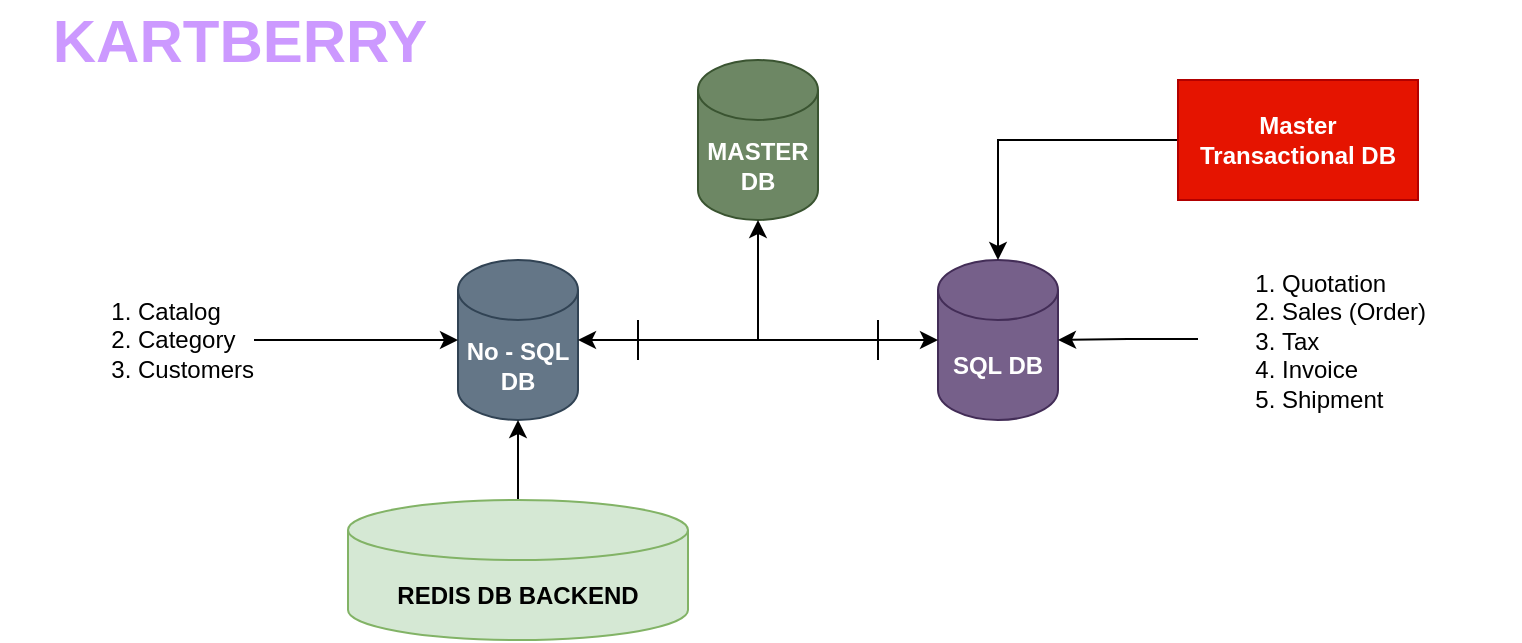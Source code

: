 <mxfile version="14.9.0" type="github">
  <diagram id="gjDmQaFpPGFA4EkT0sp6" name="Page-1">
    <mxGraphModel dx="1143" dy="683" grid="1" gridSize="10" guides="1" tooltips="1" connect="1" arrows="1" fold="1" page="1" pageScale="1" pageWidth="827" pageHeight="1169" math="0" shadow="0">
      <root>
        <mxCell id="0" />
        <mxCell id="1" parent="0" />
        <mxCell id="LmM2c4uPYylhJrKxIr3_-1" value="&lt;div&gt;No - SQL&lt;/div&gt;&lt;div&gt;DB&lt;/div&gt;" style="shape=cylinder3;whiteSpace=wrap;html=1;boundedLbl=1;backgroundOutline=1;size=15;fillColor=#647687;strokeColor=#314354;fontStyle=1;fontColor=#ffffff;" vertex="1" parent="1">
          <mxGeometry x="249" y="170" width="60" height="80" as="geometry" />
        </mxCell>
        <mxCell id="LmM2c4uPYylhJrKxIr3_-2" value="&lt;b&gt;SQL DB&lt;br&gt;&lt;/b&gt;" style="shape=cylinder3;whiteSpace=wrap;html=1;boundedLbl=1;backgroundOutline=1;size=15;fillColor=#76608a;strokeColor=#432D57;fontColor=#ffffff;" vertex="1" parent="1">
          <mxGeometry x="489" y="170" width="60" height="80" as="geometry" />
        </mxCell>
        <mxCell id="LmM2c4uPYylhJrKxIr3_-19" value="" style="edgeStyle=orthogonalEdgeStyle;rounded=0;orthogonalLoop=1;jettySize=auto;html=1;" edge="1" parent="1" source="LmM2c4uPYylhJrKxIr3_-5" target="LmM2c4uPYylhJrKxIr3_-2">
          <mxGeometry relative="1" as="geometry" />
        </mxCell>
        <mxCell id="LmM2c4uPYylhJrKxIr3_-5" value="&lt;b&gt;Master Transactional DB&lt;br&gt;&lt;/b&gt;" style="rounded=0;whiteSpace=wrap;html=1;fillColor=#e51400;strokeColor=#B20000;fontColor=#ffffff;" vertex="1" parent="1">
          <mxGeometry x="609" y="80" width="120" height="60" as="geometry" />
        </mxCell>
        <mxCell id="LmM2c4uPYylhJrKxIr3_-7" value="&lt;div&gt;&lt;b&gt;MASTER&lt;/b&gt;&lt;/div&gt;&lt;div&gt;&lt;b&gt; DB&lt;/b&gt;&lt;/div&gt;" style="shape=cylinder3;whiteSpace=wrap;html=1;boundedLbl=1;backgroundOutline=1;size=15;fillColor=#6d8764;strokeColor=#3A5431;fontColor=#ffffff;" vertex="1" parent="1">
          <mxGeometry x="369" y="70" width="60" height="80" as="geometry" />
        </mxCell>
        <mxCell id="LmM2c4uPYylhJrKxIr3_-10" value="" style="edgeStyle=orthogonalEdgeStyle;rounded=0;orthogonalLoop=1;jettySize=auto;html=1;" edge="1" parent="1" source="LmM2c4uPYylhJrKxIr3_-8" target="LmM2c4uPYylhJrKxIr3_-2">
          <mxGeometry relative="1" as="geometry" />
        </mxCell>
        <mxCell id="LmM2c4uPYylhJrKxIr3_-11" value="" style="edgeStyle=orthogonalEdgeStyle;rounded=0;orthogonalLoop=1;jettySize=auto;html=1;" edge="1" parent="1" source="LmM2c4uPYylhJrKxIr3_-8" target="LmM2c4uPYylhJrKxIr3_-1">
          <mxGeometry relative="1" as="geometry" />
        </mxCell>
        <mxCell id="LmM2c4uPYylhJrKxIr3_-12" value="" style="edgeStyle=orthogonalEdgeStyle;rounded=0;orthogonalLoop=1;jettySize=auto;html=1;exitX=0.5;exitY=0.5;exitDx=0;exitDy=0;exitPerimeter=0;" edge="1" parent="1" source="LmM2c4uPYylhJrKxIr3_-8" target="LmM2c4uPYylhJrKxIr3_-7">
          <mxGeometry relative="1" as="geometry" />
        </mxCell>
        <mxCell id="LmM2c4uPYylhJrKxIr3_-8" value="" style="shape=crossbar;whiteSpace=wrap;html=1;rounded=1;" vertex="1" parent="1">
          <mxGeometry x="339" y="200" width="120" height="20" as="geometry" />
        </mxCell>
        <mxCell id="LmM2c4uPYylhJrKxIr3_-18" value="" style="edgeStyle=orthogonalEdgeStyle;rounded=0;orthogonalLoop=1;jettySize=auto;html=1;" edge="1" parent="1" source="LmM2c4uPYylhJrKxIr3_-17" target="LmM2c4uPYylhJrKxIr3_-1">
          <mxGeometry relative="1" as="geometry" />
        </mxCell>
        <mxCell id="LmM2c4uPYylhJrKxIr3_-17" value="&lt;ol&gt;&lt;li&gt;Catalog&lt;/li&gt;&lt;li&gt;Category&lt;/li&gt;&lt;li&gt;Customers&lt;/li&gt;&lt;/ol&gt;" style="text;strokeColor=none;fillColor=none;html=1;whiteSpace=wrap;verticalAlign=middle;overflow=hidden;" vertex="1" parent="1">
          <mxGeometry x="47" y="170" width="100" height="80" as="geometry" />
        </mxCell>
        <mxCell id="LmM2c4uPYylhJrKxIr3_-23" value="" style="edgeStyle=orthogonalEdgeStyle;rounded=0;orthogonalLoop=1;jettySize=auto;html=1;" edge="1" parent="1" source="LmM2c4uPYylhJrKxIr3_-22" target="LmM2c4uPYylhJrKxIr3_-2">
          <mxGeometry relative="1" as="geometry" />
        </mxCell>
        <mxCell id="LmM2c4uPYylhJrKxIr3_-22" value="&lt;ol&gt;&lt;li&gt;Quotation&lt;br&gt;&lt;/li&gt;&lt;li&gt;Sales (Order)&lt;br&gt;&lt;/li&gt;&lt;li&gt;Tax&lt;/li&gt;&lt;li&gt;Invoice&lt;/li&gt;&lt;li&gt;Shipment&lt;/li&gt;&lt;/ol&gt;" style="text;strokeColor=none;fillColor=none;html=1;whiteSpace=wrap;verticalAlign=middle;overflow=hidden;" vertex="1" parent="1">
          <mxGeometry x="619" y="160" width="161" height="99" as="geometry" />
        </mxCell>
        <mxCell id="LmM2c4uPYylhJrKxIr3_-28" value="&lt;font style=&quot;font-size: 30px&quot;&gt;&lt;b&gt;KARTBERRY&lt;/b&gt;&lt;/font&gt;" style="text;html=1;strokeColor=none;fillColor=none;align=center;verticalAlign=middle;whiteSpace=wrap;rounded=0;fontColor=#CC99FF;" vertex="1" parent="1">
          <mxGeometry x="20" y="40" width="240" height="40" as="geometry" />
        </mxCell>
        <mxCell id="LmM2c4uPYylhJrKxIr3_-30" value="" style="edgeStyle=orthogonalEdgeStyle;rounded=0;orthogonalLoop=1;jettySize=auto;html=1;fontColor=#CC99FF;" edge="1" parent="1" source="LmM2c4uPYylhJrKxIr3_-29" target="LmM2c4uPYylhJrKxIr3_-1">
          <mxGeometry relative="1" as="geometry" />
        </mxCell>
        <mxCell id="LmM2c4uPYylhJrKxIr3_-29" value="&lt;div&gt;REDIS DB BACKEND&lt;br&gt;&lt;/div&gt;" style="shape=cylinder3;whiteSpace=wrap;html=1;boundedLbl=1;backgroundOutline=1;size=15;fillColor=#d5e8d4;strokeColor=#82b366;fontStyle=1;" vertex="1" parent="1">
          <mxGeometry x="194" y="290" width="170" height="70" as="geometry" />
        </mxCell>
      </root>
    </mxGraphModel>
  </diagram>
</mxfile>
